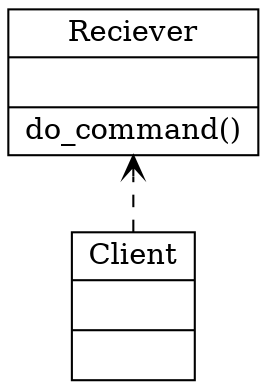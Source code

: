 digraph "classes_switch_command" {
charset="utf-8"
rankdir=BT
"Receiver" [label="{Reciever|\l|do_command()\l}", shape="record"];
"Client" [label="{Client|\l|\l}", shape="record"];


"Client" -> "Receiver" [arrowhead="open", arrowtail="none", style="dashed"];


}
